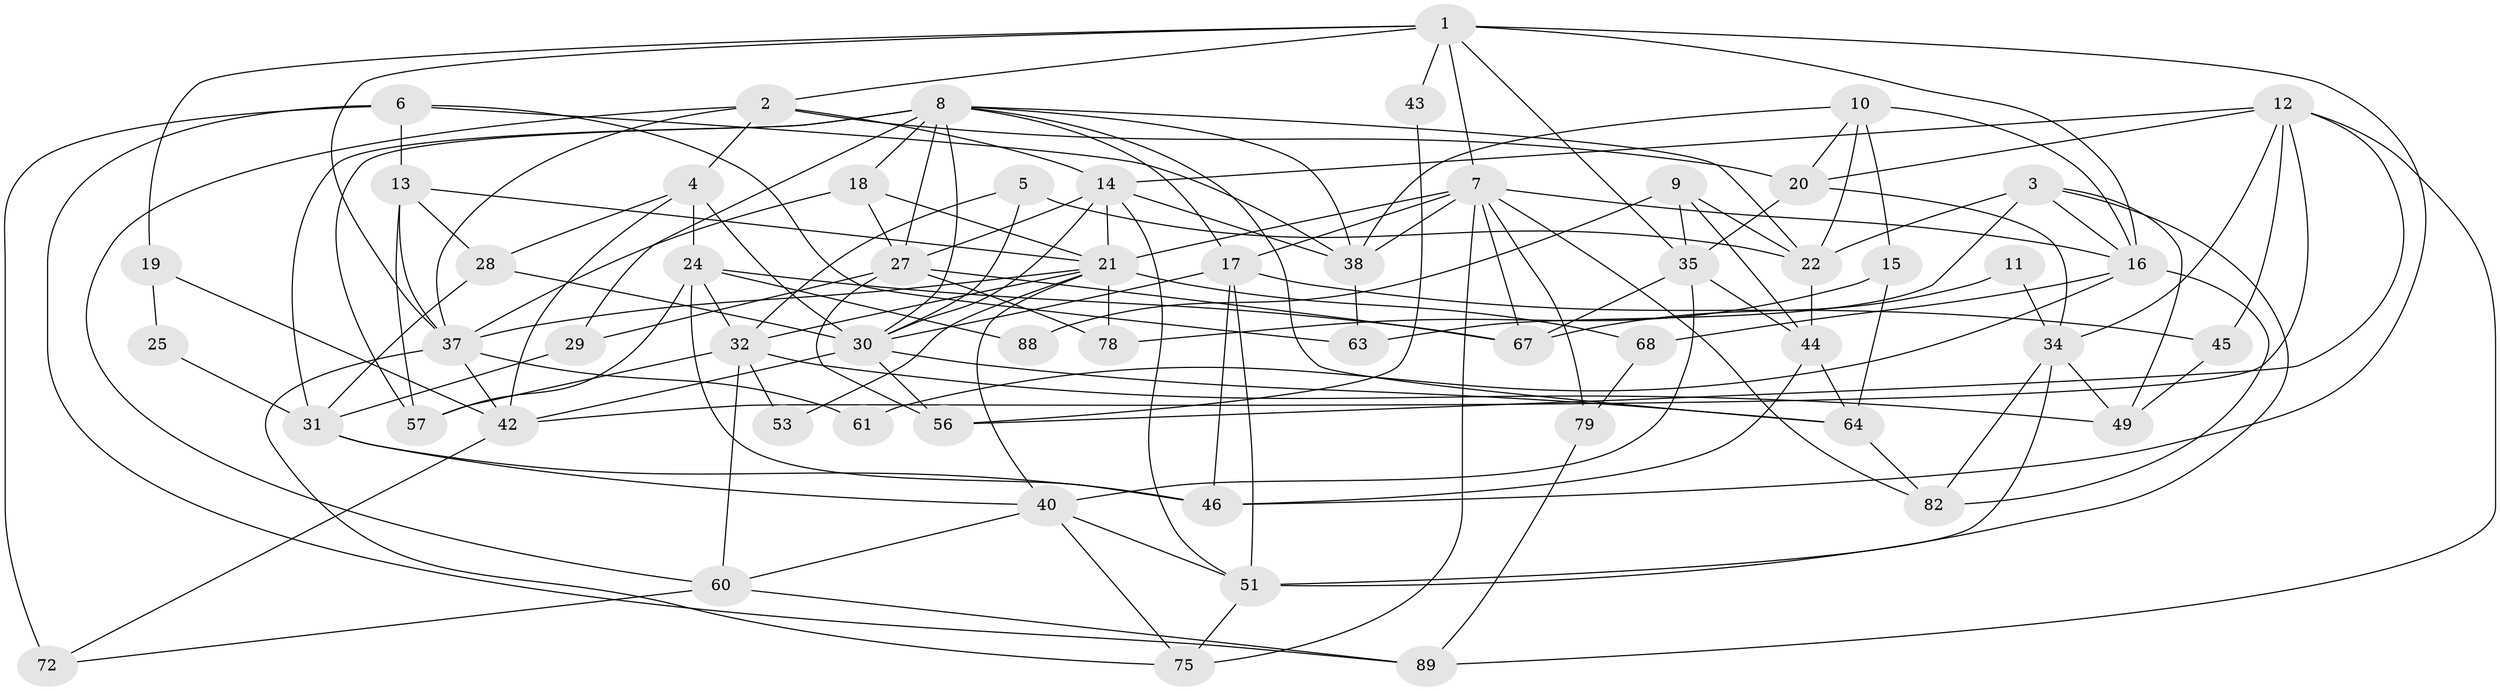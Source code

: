 // Generated by graph-tools (version 1.1) at 2025/23/03/03/25 07:23:58]
// undirected, 58 vertices, 144 edges
graph export_dot {
graph [start="1"]
  node [color=gray90,style=filled];
  1 [super="+66"];
  2 [super="+77"];
  3;
  4 [super="+87"];
  5;
  6 [super="+54"];
  7 [super="+33"];
  8 [super="+74"];
  9 [super="+84"];
  10 [super="+36"];
  11;
  12 [super="+81"];
  13 [super="+62"];
  14 [super="+59"];
  15 [super="+23"];
  16 [super="+48"];
  17 [super="+26"];
  18;
  19;
  20;
  21 [super="+86"];
  22 [super="+39"];
  24 [super="+76"];
  25;
  27 [super="+80"];
  28;
  29;
  30 [super="+83"];
  31 [super="+41"];
  32 [super="+47"];
  34 [super="+85"];
  35 [super="+65"];
  37 [super="+50"];
  38;
  40 [super="+55"];
  42 [super="+70"];
  43;
  44;
  45;
  46 [super="+52"];
  49;
  51 [super="+71"];
  53;
  56 [super="+73"];
  57 [super="+58"];
  60 [super="+69"];
  61;
  63;
  64;
  67;
  68;
  72;
  75;
  78;
  79;
  82;
  88;
  89;
  1 -- 2;
  1 -- 37;
  1 -- 35;
  1 -- 46;
  1 -- 16;
  1 -- 19;
  1 -- 7;
  1 -- 43;
  2 -- 20;
  2 -- 60;
  2 -- 4;
  2 -- 37;
  2 -- 14;
  3 -- 49;
  3 -- 51;
  3 -- 63;
  3 -- 22;
  3 -- 16;
  4 -- 30;
  4 -- 24;
  4 -- 28;
  4 -- 42;
  5 -- 30;
  5 -- 22;
  5 -- 32;
  6 -- 72;
  6 -- 13;
  6 -- 38;
  6 -- 89;
  6 -- 63;
  7 -- 75;
  7 -- 82;
  7 -- 67;
  7 -- 79;
  7 -- 38;
  7 -- 17;
  7 -- 21;
  7 -- 16;
  8 -- 29;
  8 -- 18;
  8 -- 57;
  8 -- 64;
  8 -- 17;
  8 -- 38;
  8 -- 22;
  8 -- 27;
  8 -- 31;
  8 -- 30;
  9 -- 44;
  9 -- 22;
  9 -- 88;
  9 -- 35;
  10 -- 38;
  10 -- 20;
  10 -- 16;
  10 -- 22;
  10 -- 15;
  11 -- 67;
  11 -- 34;
  12 -- 89;
  12 -- 56;
  12 -- 20;
  12 -- 45;
  12 -- 14;
  12 -- 34;
  12 -- 42;
  13 -- 37;
  13 -- 28;
  13 -- 21;
  13 -- 57;
  14 -- 27 [weight=2];
  14 -- 21;
  14 -- 51;
  14 -- 38;
  14 -- 30;
  15 -- 64;
  15 -- 78;
  16 -- 82;
  16 -- 68;
  16 -- 61;
  17 -- 51;
  17 -- 30;
  17 -- 45;
  17 -- 46;
  18 -- 27;
  18 -- 37;
  18 -- 21;
  19 -- 25;
  19 -- 42;
  20 -- 34;
  20 -- 35;
  21 -- 32;
  21 -- 53;
  21 -- 40;
  21 -- 68;
  21 -- 37;
  21 -- 78;
  22 -- 44;
  24 -- 67;
  24 -- 88;
  24 -- 57;
  24 -- 46;
  24 -- 32;
  25 -- 31;
  27 -- 78;
  27 -- 29;
  27 -- 56;
  27 -- 67 [weight=2];
  28 -- 31;
  28 -- 30;
  29 -- 31;
  30 -- 64;
  30 -- 42;
  30 -- 56;
  31 -- 40;
  31 -- 46;
  32 -- 57;
  32 -- 60;
  32 -- 49;
  32 -- 53;
  34 -- 51;
  34 -- 49;
  34 -- 82;
  35 -- 44;
  35 -- 67;
  35 -- 40;
  37 -- 75;
  37 -- 42;
  37 -- 61;
  38 -- 63;
  40 -- 51;
  40 -- 75;
  40 -- 60;
  42 -- 72;
  43 -- 56;
  44 -- 64;
  44 -- 46;
  45 -- 49;
  51 -- 75;
  60 -- 72;
  60 -- 89;
  64 -- 82;
  68 -- 79;
  79 -- 89;
}
